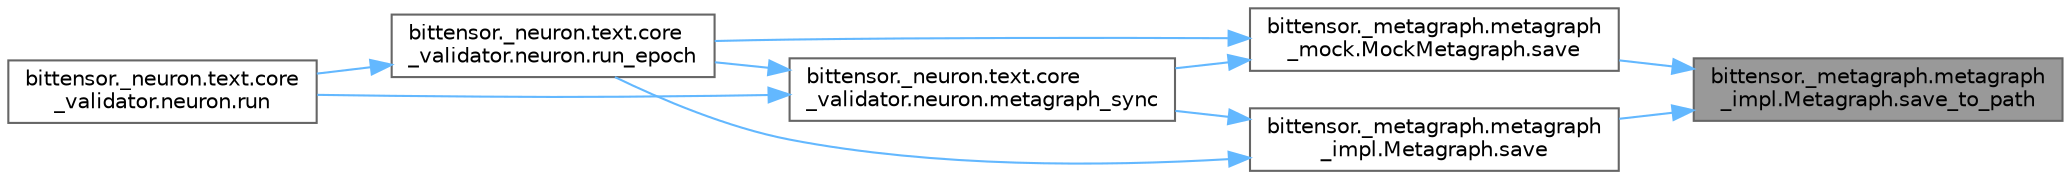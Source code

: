 digraph "bittensor._metagraph.metagraph_impl.Metagraph.save_to_path"
{
 // LATEX_PDF_SIZE
  bgcolor="transparent";
  edge [fontname=Helvetica,fontsize=10,labelfontname=Helvetica,labelfontsize=10];
  node [fontname=Helvetica,fontsize=10,shape=box,height=0.2,width=0.4];
  rankdir="RL";
  Node1 [label="bittensor._metagraph.metagraph\l_impl.Metagraph.save_to_path",height=0.2,width=0.4,color="gray40", fillcolor="grey60", style="filled", fontcolor="black",tooltip=" "];
  Node1 -> Node2 [dir="back",color="steelblue1",style="solid"];
  Node2 [label="bittensor._metagraph.metagraph\l_impl.Metagraph.save",height=0.2,width=0.4,color="grey40", fillcolor="white", style="filled",URL="$classbittensor_1_1__metagraph_1_1metagraph__impl_1_1_metagraph.html#acaba0037b3eb5446feb5ad664ca61346",tooltip=" "];
  Node2 -> Node3 [dir="back",color="steelblue1",style="solid"];
  Node3 [label="bittensor._neuron.text.core\l_validator.neuron.metagraph_sync",height=0.2,width=0.4,color="grey40", fillcolor="white", style="filled",URL="$classbittensor_1_1__neuron_1_1text_1_1core__validator_1_1neuron.html#a59cae1a3b1a1775e13f4a0ca037b8216",tooltip=" "];
  Node3 -> Node4 [dir="back",color="steelblue1",style="solid"];
  Node4 [label="bittensor._neuron.text.core\l_validator.neuron.run",height=0.2,width=0.4,color="grey40", fillcolor="white", style="filled",URL="$classbittensor_1_1__neuron_1_1text_1_1core__validator_1_1neuron.html#a0ff541e6cbd41a29bec67566e2a31db3",tooltip=" "];
  Node3 -> Node5 [dir="back",color="steelblue1",style="solid"];
  Node5 [label="bittensor._neuron.text.core\l_validator.neuron.run_epoch",height=0.2,width=0.4,color="grey40", fillcolor="white", style="filled",URL="$classbittensor_1_1__neuron_1_1text_1_1core__validator_1_1neuron.html#ab45b9c37a17f218b1de1a3fe4e23e8c9",tooltip=" "];
  Node5 -> Node4 [dir="back",color="steelblue1",style="solid"];
  Node2 -> Node5 [dir="back",color="steelblue1",style="solid"];
  Node1 -> Node6 [dir="back",color="steelblue1",style="solid"];
  Node6 [label="bittensor._metagraph.metagraph\l_mock.MockMetagraph.save",height=0.2,width=0.4,color="grey40", fillcolor="white", style="filled",URL="$classbittensor_1_1__metagraph_1_1metagraph__mock_1_1_mock_metagraph.html#a0efd55ceaf680f8454edbb8842fb9ea7",tooltip=" "];
  Node6 -> Node3 [dir="back",color="steelblue1",style="solid"];
  Node6 -> Node5 [dir="back",color="steelblue1",style="solid"];
}
